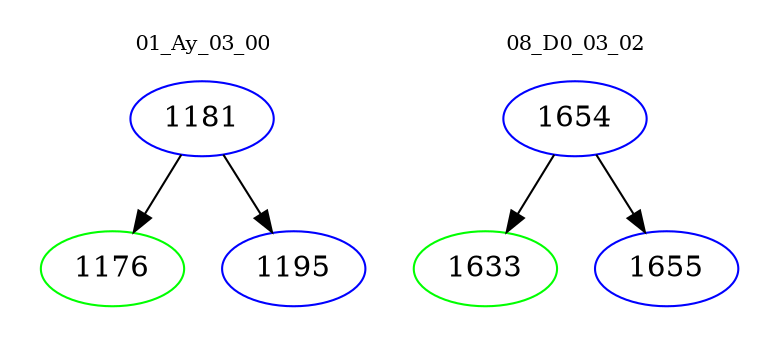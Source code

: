 digraph{
subgraph cluster_0 {
color = white
label = "01_Ay_03_00";
fontsize=10;
T0_1181 [label="1181", color="blue"]
T0_1181 -> T0_1176 [color="black"]
T0_1176 [label="1176", color="green"]
T0_1181 -> T0_1195 [color="black"]
T0_1195 [label="1195", color="blue"]
}
subgraph cluster_1 {
color = white
label = "08_D0_03_02";
fontsize=10;
T1_1654 [label="1654", color="blue"]
T1_1654 -> T1_1633 [color="black"]
T1_1633 [label="1633", color="green"]
T1_1654 -> T1_1655 [color="black"]
T1_1655 [label="1655", color="blue"]
}
}
